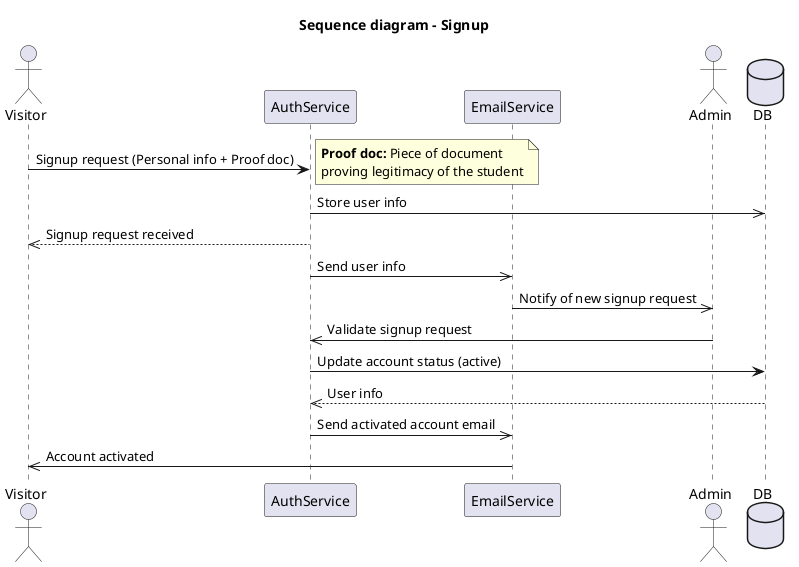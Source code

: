 @startuml

title Sequence diagram - Signup

actor Visitor as vis
participant AuthService as auth
participant EmailService as email
actor Admin as admin
database DB as db

vis -> auth: Signup request (Personal info + Proof doc)
note right
**Proof doc:** Piece of document 
proving legitimacy of the student
end note

auth ->> db: Store user info
vis <<-- auth: Signup request received

auth ->> email: Send user info
email ->> admin: Notify of new signup request

admin ->> auth: Validate signup request

auth -> db: Update account status (active)
db -->> auth: User info

auth ->> email: Send activated account email
email ->> vis: Account activated
  
@enduml